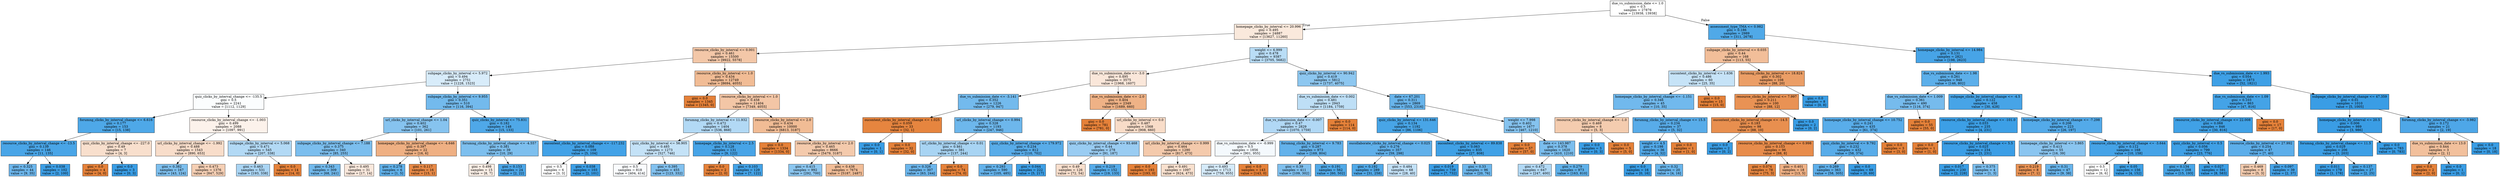 digraph Tree {
node [shape=box, style="filled", color="black"] ;
0 [label="due_vs_submission_date <= 1.0\ngini = 0.5\nsamples = 27876\nvalue = [13938, 13938]", fillcolor="#e5813900"] ;
1 [label="homepage_clicks_by_interval <= 20.996\ngini = 0.495\nsamples = 24887\nvalue = [13627, 11260]", fillcolor="#e581392c"] ;
0 -> 1 [labeldistance=2.5, labelangle=45, headlabel="True"] ;
2 [label="resource_clicks_by_interval <= 0.001\ngini = 0.461\nsamples = 15500\nvalue = [9922, 5578]", fillcolor="#e5813970"] ;
1 -> 2 ;
3 [label="subpage_clicks_by_interval <= 5.972\ngini = 0.494\nsamples = 2751\nvalue = [1228, 1523]", fillcolor="#399de531"] ;
2 -> 3 ;
4 [label="quiz_clicks_by_interval_change <= -135.5\ngini = 0.5\nsamples = 2241\nvalue = [1112, 1129]", fillcolor="#399de504"] ;
3 -> 4 ;
5 [label="forumng_clicks_by_interval_change <= 6.616\ngini = 0.177\nsamples = 153\nvalue = [15, 138]", fillcolor="#399de5e3"] ;
4 -> 5 ;
6 [label="resource_clicks_by_interval_change <= -13.5\ngini = 0.139\nsamples = 146\nvalue = [11, 135]", fillcolor="#399de5ea"] ;
5 -> 6 ;
7 [label="gini = 0.325\nsamples = 44\nvalue = [9, 35]", fillcolor="#399de5bd"] ;
6 -> 7 ;
8 [label="gini = 0.038\nsamples = 102\nvalue = [2, 100]", fillcolor="#399de5fa"] ;
6 -> 8 ;
9 [label="quiz_clicks_by_interval_change <= -227.0\ngini = 0.49\nsamples = 7\nvalue = [4, 3]", fillcolor="#e5813940"] ;
5 -> 9 ;
10 [label="gini = 0.0\nsamples = 4\nvalue = [4, 0]", fillcolor="#e58139ff"] ;
9 -> 10 ;
11 [label="gini = 0.0\nsamples = 3\nvalue = [0, 3]", fillcolor="#399de5ff"] ;
9 -> 11 ;
12 [label="resource_clicks_by_interval_change <= -1.003\ngini = 0.499\nsamples = 2088\nvalue = [1097, 991]", fillcolor="#e5813919"] ;
4 -> 12 ;
13 [label="url_clicks_by_interval_change <= -1.992\ngini = 0.488\nsamples = 1543\nvalue = [890, 653]", fillcolor="#e5813944"] ;
12 -> 13 ;
14 [label="gini = 0.382\nsamples = 167\nvalue = [43, 124]", fillcolor="#399de5a7"] ;
13 -> 14 ;
15 [label="gini = 0.473\nsamples = 1376\nvalue = [847, 529]", fillcolor="#e5813960"] ;
13 -> 15 ;
16 [label="subpage_clicks_by_interval <= 5.068\ngini = 0.471\nsamples = 545\nvalue = [207, 338]", fillcolor="#399de563"] ;
12 -> 16 ;
17 [label="gini = 0.463\nsamples = 531\nvalue = [193, 338]", fillcolor="#399de56d"] ;
16 -> 17 ;
18 [label="gini = 0.0\nsamples = 14\nvalue = [14, 0]", fillcolor="#e58139ff"] ;
16 -> 18 ;
19 [label="subpage_clicks_by_interval <= 9.955\ngini = 0.351\nsamples = 510\nvalue = [116, 394]", fillcolor="#399de5b4"] ;
3 -> 19 ;
20 [label="url_clicks_by_interval_change <= 1.04\ngini = 0.402\nsamples = 362\nvalue = [101, 261]", fillcolor="#399de59c"] ;
19 -> 20 ;
21 [label="subpage_clicks_by_interval_change <= 7.188\ngini = 0.375\nsamples = 340\nvalue = [85, 255]", fillcolor="#399de5aa"] ;
20 -> 21 ;
22 [label="gini = 0.343\nsamples = 309\nvalue = [68, 241]", fillcolor="#399de5b7"] ;
21 -> 22 ;
23 [label="gini = 0.495\nsamples = 31\nvalue = [17, 14]", fillcolor="#e581392d"] ;
21 -> 23 ;
24 [label="homepage_clicks_by_interval_change <= -4.646\ngini = 0.397\nsamples = 22\nvalue = [16, 6]", fillcolor="#e581399f"] ;
20 -> 24 ;
25 [label="gini = 0.278\nsamples = 6\nvalue = [1, 5]", fillcolor="#399de5cc"] ;
24 -> 25 ;
26 [label="gini = 0.117\nsamples = 16\nvalue = [15, 1]", fillcolor="#e58139ee"] ;
24 -> 26 ;
27 [label="quiz_clicks_by_interval <= 75.831\ngini = 0.182\nsamples = 148\nvalue = [15, 133]", fillcolor="#399de5e2"] ;
19 -> 27 ;
28 [label="forumng_clicks_by_interval_change <= -4.557\ngini = 0.381\nsamples = 39\nvalue = [10, 29]", fillcolor="#399de5a7"] ;
27 -> 28 ;
29 [label="gini = 0.498\nsamples = 15\nvalue = [8, 7]", fillcolor="#e5813920"] ;
28 -> 29 ;
30 [label="gini = 0.153\nsamples = 24\nvalue = [2, 22]", fillcolor="#399de5e8"] ;
28 -> 30 ;
31 [label="oucontent_clicks_by_interval_change <= -117.232\ngini = 0.088\nsamples = 109\nvalue = [5, 104]", fillcolor="#399de5f3"] ;
27 -> 31 ;
32 [label="gini = 0.5\nsamples = 6\nvalue = [3, 3]", fillcolor="#e5813900"] ;
31 -> 32 ;
33 [label="gini = 0.038\nsamples = 103\nvalue = [2, 101]", fillcolor="#399de5fa"] ;
31 -> 33 ;
34 [label="resource_clicks_by_interval <= 1.0\ngini = 0.434\nsamples = 12749\nvalue = [8694, 4055]", fillcolor="#e5813988"] ;
2 -> 34 ;
35 [label="gini = 0.0\nsamples = 1345\nvalue = [1345, 0]", fillcolor="#e58139ff"] ;
34 -> 35 ;
36 [label="resource_clicks_by_interval <= 1.0\ngini = 0.458\nsamples = 11404\nvalue = [7349, 4055]", fillcolor="#e5813972"] ;
34 -> 36 ;
37 [label="forumng_clicks_by_interval <= 11.932\ngini = 0.472\nsamples = 1404\nvalue = [536, 868]", fillcolor="#399de562"] ;
36 -> 37 ;
38 [label="quiz_clicks_by_interval <= 56.905\ngini = 0.485\nsamples = 1273\nvalue = [527, 746]", fillcolor="#399de54b"] ;
37 -> 38 ;
39 [label="gini = 0.5\nsamples = 818\nvalue = [404, 414]", fillcolor="#399de506"] ;
38 -> 39 ;
40 [label="gini = 0.395\nsamples = 455\nvalue = [123, 332]", fillcolor="#399de5a1"] ;
38 -> 40 ;
41 [label="homepage_clicks_by_interval <= 2.5\ngini = 0.128\nsamples = 131\nvalue = [9, 122]", fillcolor="#399de5ec"] ;
37 -> 41 ;
42 [label="gini = 0.0\nsamples = 2\nvalue = [2, 0]", fillcolor="#e58139ff"] ;
41 -> 42 ;
43 [label="gini = 0.103\nsamples = 129\nvalue = [7, 122]", fillcolor="#399de5f0"] ;
41 -> 43 ;
44 [label="resource_clicks_by_interval <= 2.0\ngini = 0.434\nsamples = 10000\nvalue = [6813, 3187]", fillcolor="#e5813988"] ;
36 -> 44 ;
45 [label="gini = 0.0\nsamples = 1334\nvalue = [1334, 0]", fillcolor="#e58139ff"] ;
44 -> 45 ;
46 [label="resource_clicks_by_interval <= 2.0\ngini = 0.465\nsamples = 8666\nvalue = [5479, 3187]", fillcolor="#e581396b"] ;
44 -> 46 ;
47 [label="gini = 0.415\nsamples = 992\nvalue = [292, 700]", fillcolor="#399de595"] ;
46 -> 47 ;
48 [label="gini = 0.438\nsamples = 7674\nvalue = [5187, 2487]", fillcolor="#e5813985"] ;
46 -> 48 ;
49 [label="weight <= 6.999\ngini = 0.478\nsamples = 9387\nvalue = [3705, 5682]", fillcolor="#399de559"] ;
1 -> 49 ;
50 [label="due_vs_submission_date <= -3.0\ngini = 0.495\nsamples = 3575\nvalue = [1968, 1607]", fillcolor="#e581392f"] ;
49 -> 50 ;
51 [label="due_vs_submission_date <= -3.141\ngini = 0.352\nsamples = 1226\nvalue = [279, 947]", fillcolor="#399de5b4"] ;
50 -> 51 ;
52 [label="oucontent_clicks_by_interval_change <= 1.025\ngini = 0.059\nsamples = 33\nvalue = [32, 1]", fillcolor="#e58139f7"] ;
51 -> 52 ;
53 [label="gini = 0.0\nsamples = 1\nvalue = [0, 1]", fillcolor="#399de5ff"] ;
52 -> 53 ;
54 [label="gini = 0.0\nsamples = 32\nvalue = [32, 0]", fillcolor="#e58139ff"] ;
52 -> 54 ;
55 [label="url_clicks_by_interval_change <= 0.994\ngini = 0.328\nsamples = 1193\nvalue = [247, 946]", fillcolor="#399de5bc"] ;
51 -> 55 ;
56 [label="url_clicks_by_interval_change <= 0.01\ngini = 0.461\nsamples = 381\nvalue = [137, 244]", fillcolor="#399de570"] ;
55 -> 56 ;
57 [label="gini = 0.326\nsamples = 307\nvalue = [63, 244]", fillcolor="#399de5bd"] ;
56 -> 57 ;
58 [label="gini = 0.0\nsamples = 74\nvalue = [74, 0]", fillcolor="#e58139ff"] ;
56 -> 58 ;
59 [label="quiz_clicks_by_interval_change <= 179.972\ngini = 0.234\nsamples = 812\nvalue = [110, 702]", fillcolor="#399de5d7"] ;
55 -> 59 ;
60 [label="gini = 0.293\nsamples = 590\nvalue = [105, 485]", fillcolor="#399de5c8"] ;
59 -> 60 ;
61 [label="gini = 0.044\nsamples = 222\nvalue = [5, 217]", fillcolor="#399de5f9"] ;
59 -> 61 ;
62 [label="due_vs_submission_date <= -2.0\ngini = 0.404\nsamples = 2349\nvalue = [1689, 660]", fillcolor="#e581399b"] ;
50 -> 62 ;
63 [label="gini = 0.0\nsamples = 781\nvalue = [781, 0]", fillcolor="#e58139ff"] ;
62 -> 63 ;
64 [label="url_clicks_by_interval <= 0.0\ngini = 0.487\nsamples = 1568\nvalue = [908, 660]", fillcolor="#e5813946"] ;
62 -> 64 ;
65 [label="quiz_clicks_by_interval_change <= 93.468\ngini = 0.44\nsamples = 278\nvalue = [91, 187]", fillcolor="#399de583"] ;
64 -> 65 ;
66 [label="gini = 0.49\nsamples = 126\nvalue = [72, 54]", fillcolor="#e5813940"] ;
65 -> 66 ;
67 [label="gini = 0.219\nsamples = 152\nvalue = [19, 133]", fillcolor="#399de5db"] ;
65 -> 67 ;
68 [label="url_clicks_by_interval_change <= 0.999\ngini = 0.464\nsamples = 1290\nvalue = [817, 473]", fillcolor="#e581396b"] ;
64 -> 68 ;
69 [label="gini = 0.0\nsamples = 193\nvalue = [193, 0]", fillcolor="#e58139ff"] ;
68 -> 69 ;
70 [label="gini = 0.491\nsamples = 1097\nvalue = [624, 473]", fillcolor="#e581393e"] ;
68 -> 70 ;
71 [label="quiz_clicks_by_interval <= 90.942\ngini = 0.419\nsamples = 5812\nvalue = [1737, 4075]", fillcolor="#399de592"] ;
49 -> 71 ;
72 [label="due_vs_submission_date <= 0.002\ngini = 0.481\nsamples = 2943\nvalue = [1184, 1759]", fillcolor="#399de553"] ;
71 -> 72 ;
73 [label="due_vs_submission_date <= -0.007\ngini = 0.47\nsamples = 2829\nvalue = [1070, 1759]", fillcolor="#399de564"] ;
72 -> 73 ;
74 [label="due_vs_submission_date <= -0.999\ngini = 0.5\nsamples = 1856\nvalue = [901, 955]", fillcolor="#399de50e"] ;
73 -> 74 ;
75 [label="gini = 0.493\nsamples = 1713\nvalue = [758, 955]", fillcolor="#399de535"] ;
74 -> 75 ;
76 [label="gini = 0.0\nsamples = 143\nvalue = [143, 0]", fillcolor="#e58139ff"] ;
74 -> 76 ;
77 [label="forumng_clicks_by_interval <= 9.783\ngini = 0.287\nsamples = 973\nvalue = [169, 804]", fillcolor="#399de5c9"] ;
73 -> 77 ;
78 [label="gini = 0.39\nsamples = 411\nvalue = [109, 302]", fillcolor="#399de5a3"] ;
77 -> 78 ;
79 [label="gini = 0.191\nsamples = 562\nvalue = [60, 502]", fillcolor="#399de5e1"] ;
77 -> 79 ;
80 [label="gini = 0.0\nsamples = 114\nvalue = [114, 0]", fillcolor="#e58139ff"] ;
72 -> 80 ;
81 [label="date <= 67.201\ngini = 0.311\nsamples = 2869\nvalue = [553, 2316]", fillcolor="#399de5c2"] ;
71 -> 81 ;
82 [label="quiz_clicks_by_interval <= 131.646\ngini = 0.134\nsamples = 1192\nvalue = [86, 1106]", fillcolor="#399de5eb"] ;
81 -> 82 ;
83 [label="oucollaborate_clicks_by_interval_change <= 0.025\ngini = 0.276\nsamples = 357\nvalue = [59, 298]", fillcolor="#399de5cd"] ;
82 -> 83 ;
84 [label="gini = 0.192\nsamples = 289\nvalue = [31, 258]", fillcolor="#399de5e0"] ;
83 -> 84 ;
85 [label="gini = 0.484\nsamples = 68\nvalue = [28, 40]", fillcolor="#399de54d"] ;
83 -> 85 ;
86 [label="oucontent_clicks_by_interval <= 89.838\ngini = 0.063\nsamples = 835\nvalue = [27, 808]", fillcolor="#399de5f6"] ;
82 -> 86 ;
87 [label="gini = 0.019\nsamples = 739\nvalue = [7, 732]", fillcolor="#399de5fd"] ;
86 -> 87 ;
88 [label="gini = 0.33\nsamples = 96\nvalue = [20, 76]", fillcolor="#399de5bc"] ;
86 -> 88 ;
89 [label="weight <= 7.998\ngini = 0.402\nsamples = 1677\nvalue = [467, 1210]", fillcolor="#399de59d"] ;
81 -> 89 ;
90 [label="gini = 0.0\nsamples = 57\nvalue = [57, 0]", fillcolor="#e58139ff"] ;
89 -> 90 ;
91 [label="date <= 143.987\ngini = 0.378\nsamples = 1620\nvalue = [410, 1210]", fillcolor="#399de5a9"] ;
89 -> 91 ;
92 [label="gini = 0.472\nsamples = 647\nvalue = [247, 400]", fillcolor="#399de562"] ;
91 -> 92 ;
93 [label="gini = 0.279\nsamples = 973\nvalue = [163, 810]", fillcolor="#399de5cc"] ;
91 -> 93 ;
94 [label="assessment_type_TMA <= 0.982\ngini = 0.186\nsamples = 2989\nvalue = [311, 2678]", fillcolor="#399de5e1"] ;
0 -> 94 [labeldistance=2.5, labelangle=-45, headlabel="False"] ;
95 [label="subpage_clicks_by_interval <= 0.035\ngini = 0.44\nsamples = 168\nvalue = [113, 55]", fillcolor="#e5813983"] ;
94 -> 95 ;
96 [label="oucontent_clicks_by_interval <= 1.636\ngini = 0.486\nsamples = 60\nvalue = [25, 35]", fillcolor="#399de549"] ;
95 -> 96 ;
97 [label="homepage_clicks_by_interval_change <= -1.151\ngini = 0.346\nsamples = 45\nvalue = [10, 35]", fillcolor="#399de5b6"] ;
96 -> 97 ;
98 [label="resource_clicks_by_interval_change <= -1.0\ngini = 0.469\nsamples = 8\nvalue = [5, 3]", fillcolor="#e5813966"] ;
97 -> 98 ;
99 [label="gini = 0.0\nsamples = 3\nvalue = [0, 3]", fillcolor="#399de5ff"] ;
98 -> 99 ;
100 [label="gini = 0.0\nsamples = 5\nvalue = [5, 0]", fillcolor="#e58139ff"] ;
98 -> 100 ;
101 [label="forumng_clicks_by_interval_change <= 15.5\ngini = 0.234\nsamples = 37\nvalue = [5, 32]", fillcolor="#399de5d7"] ;
97 -> 101 ;
102 [label="weight <= 4.5\ngini = 0.198\nsamples = 36\nvalue = [4, 32]", fillcolor="#399de5df"] ;
101 -> 102 ;
103 [label="gini = 0.0\nsamples = 16\nvalue = [0, 16]", fillcolor="#399de5ff"] ;
102 -> 103 ;
104 [label="gini = 0.32\nsamples = 20\nvalue = [4, 16]", fillcolor="#399de5bf"] ;
102 -> 104 ;
105 [label="gini = 0.0\nsamples = 1\nvalue = [1, 0]", fillcolor="#e58139ff"] ;
101 -> 105 ;
106 [label="gini = 0.0\nsamples = 15\nvalue = [15, 0]", fillcolor="#e58139ff"] ;
96 -> 106 ;
107 [label="forumng_clicks_by_interval <= 18.824\ngini = 0.302\nsamples = 108\nvalue = [88, 20]", fillcolor="#e58139c5"] ;
95 -> 107 ;
108 [label="resource_clicks_by_interval <= 7.997\ngini = 0.211\nsamples = 100\nvalue = [88, 12]", fillcolor="#e58139dc"] ;
107 -> 108 ;
109 [label="oucontent_clicks_by_interval_change <= -14.5\ngini = 0.183\nsamples = 98\nvalue = [88, 10]", fillcolor="#e58139e2"] ;
108 -> 109 ;
110 [label="gini = 0.0\nsamples = 2\nvalue = [0, 2]", fillcolor="#399de5ff"] ;
109 -> 110 ;
111 [label="resource_clicks_by_interval_change <= 0.998\ngini = 0.153\nsamples = 96\nvalue = [88, 8]", fillcolor="#e58139e8"] ;
109 -> 111 ;
112 [label="gini = 0.074\nsamples = 78\nvalue = [75, 3]", fillcolor="#e58139f5"] ;
111 -> 112 ;
113 [label="gini = 0.401\nsamples = 18\nvalue = [13, 5]", fillcolor="#e581399d"] ;
111 -> 113 ;
114 [label="gini = 0.0\nsamples = 2\nvalue = [0, 2]", fillcolor="#399de5ff"] ;
108 -> 114 ;
115 [label="gini = 0.0\nsamples = 8\nvalue = [0, 8]", fillcolor="#399de5ff"] ;
107 -> 115 ;
116 [label="homepage_clicks_by_interval <= 14.984\ngini = 0.131\nsamples = 2821\nvalue = [198, 2623]", fillcolor="#399de5ec"] ;
94 -> 116 ;
117 [label="due_vs_submission_date <= 1.98\ngini = 0.261\nsamples = 948\nvalue = [146, 802]", fillcolor="#399de5d1"] ;
116 -> 117 ;
118 [label="due_vs_submission_date <= 1.009\ngini = 0.361\nsamples = 490\nvalue = [116, 374]", fillcolor="#399de5b0"] ;
117 -> 118 ;
119 [label="homepage_clicks_by_interval_change <= 10.752\ngini = 0.241\nsamples = 435\nvalue = [61, 374]", fillcolor="#399de5d5"] ;
118 -> 119 ;
120 [label="quiz_clicks_by_interval <= 9.792\ngini = 0.232\nsamples = 432\nvalue = [58, 374]", fillcolor="#399de5d7"] ;
119 -> 120 ;
121 [label="gini = 0.269\nsamples = 363\nvalue = [58, 305]", fillcolor="#399de5cf"] ;
120 -> 121 ;
122 [label="gini = 0.0\nsamples = 69\nvalue = [0, 69]", fillcolor="#399de5ff"] ;
120 -> 122 ;
123 [label="gini = 0.0\nsamples = 3\nvalue = [3, 0]", fillcolor="#e58139ff"] ;
119 -> 123 ;
124 [label="gini = 0.0\nsamples = 55\nvalue = [55, 0]", fillcolor="#e58139ff"] ;
118 -> 124 ;
125 [label="subpage_clicks_by_interval_change <= -4.5\ngini = 0.122\nsamples = 458\nvalue = [30, 428]", fillcolor="#399de5ed"] ;
117 -> 125 ;
126 [label="resource_clicks_by_interval_change <= -101.0\ngini = 0.033\nsamples = 235\nvalue = [4, 231]", fillcolor="#399de5fb"] ;
125 -> 126 ;
127 [label="gini = 0.0\nsamples = 1\nvalue = [1, 0]", fillcolor="#e58139ff"] ;
126 -> 127 ;
128 [label="resource_clicks_by_interval_change <= 5.5\ngini = 0.025\nsamples = 234\nvalue = [3, 231]", fillcolor="#399de5fc"] ;
126 -> 128 ;
129 [label="gini = 0.017\nsamples = 230\nvalue = [2, 228]", fillcolor="#399de5fd"] ;
128 -> 129 ;
130 [label="gini = 0.375\nsamples = 4\nvalue = [1, 3]", fillcolor="#399de5aa"] ;
128 -> 130 ;
131 [label="homepage_clicks_by_interval_change <= -7.298\ngini = 0.206\nsamples = 223\nvalue = [26, 197]", fillcolor="#399de5dd"] ;
125 -> 131 ;
132 [label="homepage_clicks_by_interval <= 3.865\ngini = 0.413\nsamples = 55\nvalue = [16, 39]", fillcolor="#399de596"] ;
131 -> 132 ;
133 [label="gini = 0.219\nsamples = 8\nvalue = [7, 1]", fillcolor="#e58139db"] ;
132 -> 133 ;
134 [label="gini = 0.31\nsamples = 47\nvalue = [9, 38]", fillcolor="#399de5c3"] ;
132 -> 134 ;
135 [label="resource_clicks_by_interval_change <= -3.644\ngini = 0.112\nsamples = 168\nvalue = [10, 158]", fillcolor="#399de5ef"] ;
131 -> 135 ;
136 [label="gini = 0.5\nsamples = 12\nvalue = [6, 6]", fillcolor="#e5813900"] ;
135 -> 136 ;
137 [label="gini = 0.05\nsamples = 156\nvalue = [4, 152]", fillcolor="#399de5f8"] ;
135 -> 137 ;
138 [label="due_vs_submission_date <= 1.993\ngini = 0.054\nsamples = 1873\nvalue = [52, 1821]", fillcolor="#399de5f8"] ;
116 -> 138 ;
139 [label="due_vs_submission_date <= 1.09\ngini = 0.103\nsamples = 863\nvalue = [47, 816]", fillcolor="#399de5f0"] ;
138 -> 139 ;
140 [label="resource_clicks_by_interval_change <= 22.008\ngini = 0.068\nsamples = 846\nvalue = [30, 816]", fillcolor="#399de5f6"] ;
139 -> 140 ;
141 [label="quiz_clicks_by_interval <= 0.5\ngini = 0.056\nsamples = 799\nvalue = [23, 776]", fillcolor="#399de5f7"] ;
140 -> 141 ;
142 [label="gini = 0.134\nsamples = 208\nvalue = [15, 193]", fillcolor="#399de5eb"] ;
141 -> 142 ;
143 [label="gini = 0.027\nsamples = 591\nvalue = [8, 583]", fillcolor="#399de5fc"] ;
141 -> 143 ;
144 [label="resource_clicks_by_interval <= 27.992\ngini = 0.254\nsamples = 47\nvalue = [7, 40]", fillcolor="#399de5d2"] ;
140 -> 144 ;
145 [label="gini = 0.469\nsamples = 8\nvalue = [5, 3]", fillcolor="#e5813966"] ;
144 -> 145 ;
146 [label="gini = 0.097\nsamples = 39\nvalue = [2, 37]", fillcolor="#399de5f1"] ;
144 -> 146 ;
147 [label="gini = 0.0\nsamples = 17\nvalue = [17, 0]", fillcolor="#e58139ff"] ;
139 -> 147 ;
148 [label="subpage_clicks_by_interval_change <= 47.359\ngini = 0.01\nsamples = 1010\nvalue = [5, 1005]", fillcolor="#399de5fe"] ;
138 -> 148 ;
149 [label="homepage_clicks_by_interval <= 20.5\ngini = 0.006\nsamples = 989\nvalue = [3, 986]", fillcolor="#399de5fe"] ;
148 -> 149 ;
150 [label="forumng_clicks_by_interval_change <= 11.5\ngini = 0.029\nsamples = 206\nvalue = [3, 203]", fillcolor="#399de5fb"] ;
149 -> 150 ;
151 [label="gini = 0.011\nsamples = 179\nvalue = [1, 178]", fillcolor="#399de5fe"] ;
150 -> 151 ;
152 [label="gini = 0.137\nsamples = 27\nvalue = [2, 25]", fillcolor="#399de5eb"] ;
150 -> 152 ;
153 [label="gini = 0.0\nsamples = 783\nvalue = [0, 783]", fillcolor="#399de5ff"] ;
149 -> 153 ;
154 [label="forumng_clicks_by_interval_change <= -3.982\ngini = 0.172\nsamples = 21\nvalue = [2, 19]", fillcolor="#399de5e4"] ;
148 -> 154 ;
155 [label="due_vs_submission_date <= 13.0\ngini = 0.444\nsamples = 3\nvalue = [2, 1]", fillcolor="#e581397f"] ;
154 -> 155 ;
156 [label="gini = 0.0\nsamples = 2\nvalue = [2, 0]", fillcolor="#e58139ff"] ;
155 -> 156 ;
157 [label="gini = 0.0\nsamples = 1\nvalue = [0, 1]", fillcolor="#399de5ff"] ;
155 -> 157 ;
158 [label="gini = 0.0\nsamples = 18\nvalue = [0, 18]", fillcolor="#399de5ff"] ;
154 -> 158 ;
}